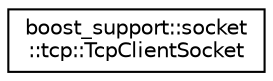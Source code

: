 digraph "Graphical Class Hierarchy"
{
 // LATEX_PDF_SIZE
  edge [fontname="Helvetica",fontsize="10",labelfontname="Helvetica",labelfontsize="10"];
  node [fontname="Helvetica",fontsize="10",shape=record];
  rankdir="LR";
  Node0 [label="boost_support::socket\l::tcp::TcpClientSocket",height=0.2,width=0.4,color="black", fillcolor="white", style="filled",URL="$classboost__support_1_1socket_1_1tcp_1_1TcpClientSocket.html",tooltip="Class used to create a tcp socket for handling transmission and reception of tcp message from driver."];
}
